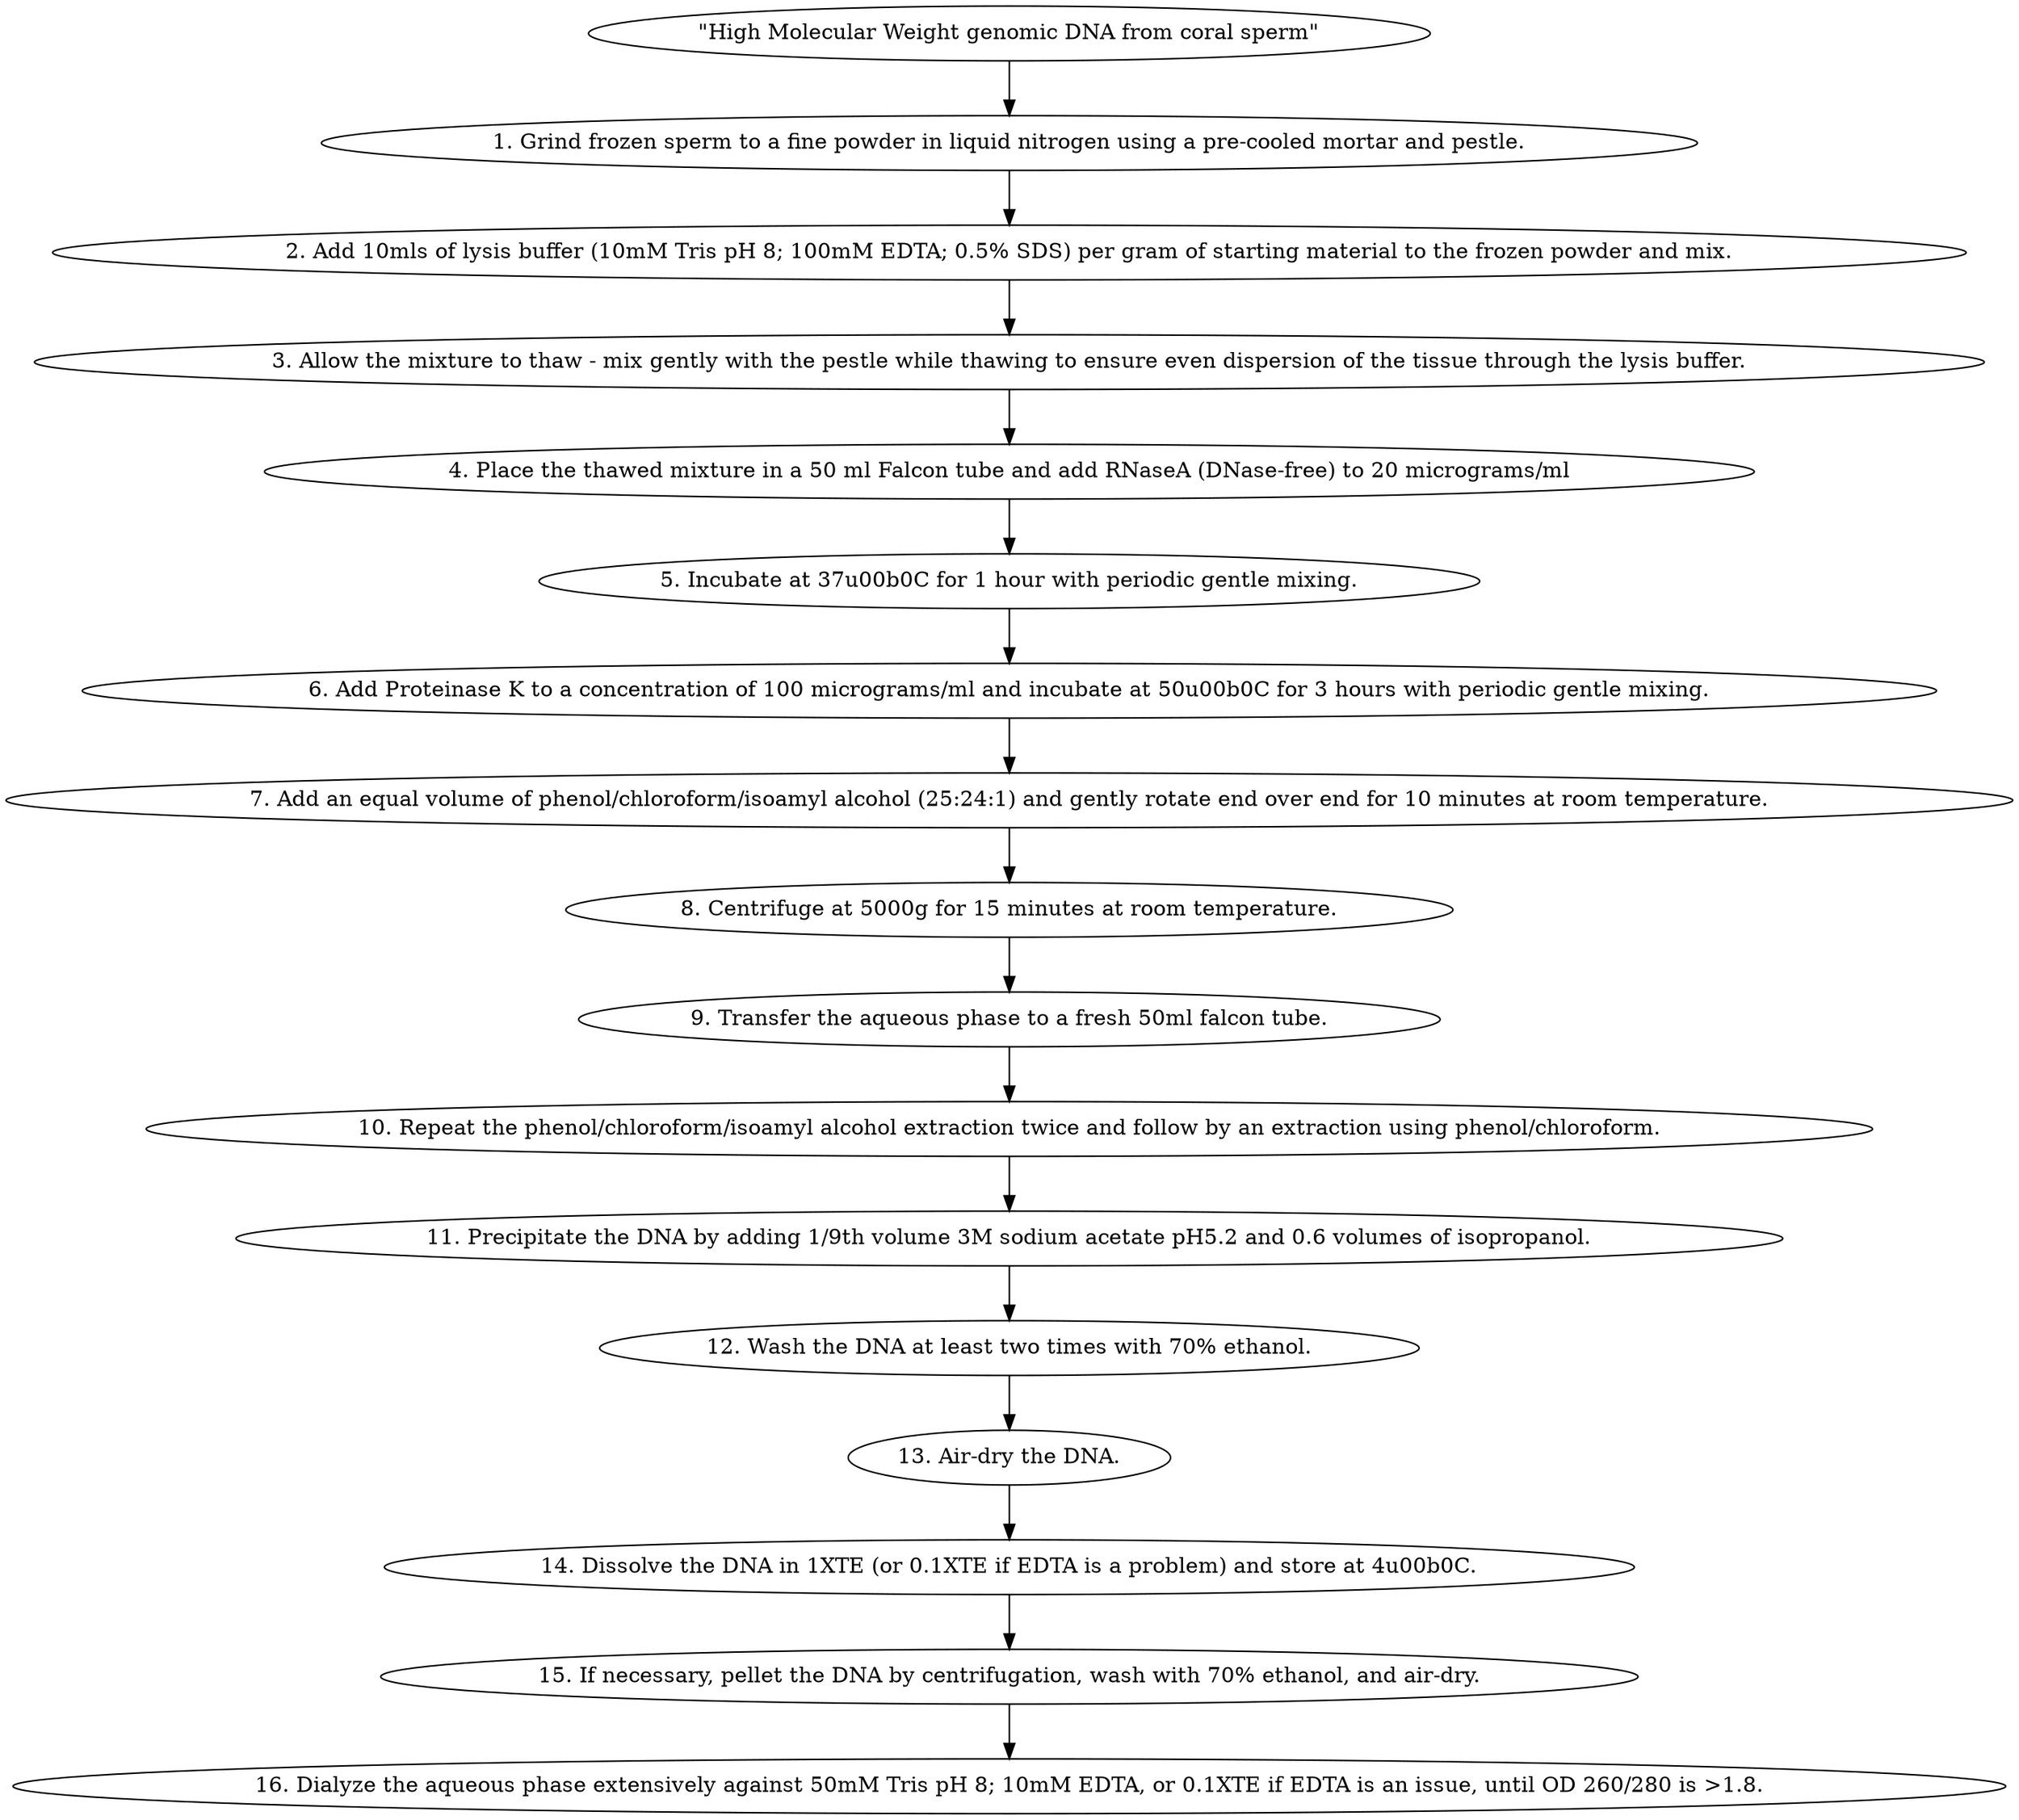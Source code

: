 digraph HighMolecularWeightDNA {
    // Define the title
    Title [label="\"High Molecular Weight genomic DNA from coral sperm\""];
    
    // Define steps
    Step1 [label="1. Grind frozen sperm to a fine powder in liquid nitrogen using a pre-cooled mortar and pestle."];
    Step2 [label="2. Add 10mls of lysis buffer (10mM Tris pH 8; 100mM EDTA; 0.5% SDS) per gram of starting material to the frozen powder and mix."];
    Step3 [label="3. Allow the mixture to thaw - mix gently with the pestle while thawing to ensure even dispersion of the tissue through the lysis buffer."];
    Step4 [label="4. Place the thawed mixture in a 50 ml Falcon tube and add RNaseA (DNase-free) to 20 micrograms/ml"];
    Step5 [label="5. Incubate at 37\u00b0C for 1 hour with periodic gentle mixing."];
    Step6 [label="6. Add Proteinase K to a concentration of 100 micrograms/ml and incubate at 50\u00b0C for 3 hours with periodic gentle mixing."];
    Step7 [label="7. Add an equal volume of phenol/chloroform/isoamyl alcohol (25:24:1) and gently rotate end over end for 10 minutes at room temperature."];
    Step8 [label="8. Centrifuge at 5000g for 15 minutes at room temperature."];
    Step9 [label="9. Transfer the aqueous phase to a fresh 50ml falcon tube."];
    Step10 [label="10. Repeat the phenol/chloroform/isoamyl alcohol extraction twice and follow by an extraction using phenol/chloroform."];
    Step11 [label="11. Precipitate the DNA by adding 1/9th volume 3M sodium acetate pH5.2 and 0.6 volumes of isopropanol."];
    Step12 [label="12. Wash the DNA at least two times with 70% ethanol."];
    Step13 [label="13. Air-dry the DNA."];
    Step14 [label="14. Dissolve the DNA in 1XTE (or 0.1XTE if EDTA is a problem) and store at 4\u00b0C."];
    Step15 [label="15. If necessary, pellet the DNA by centrifugation, wash with 70% ethanol, and air-dry."];
    Step16 [label="16. Dialyze the aqueous phase extensively against 50mM Tris pH 8; 10mM EDTA, or 0.1XTE if EDTA is an issue, until OD 260/280 is >1.8."];

    // Define edges (sequence of steps)
    Title -> Step1;
    Step1 -> Step2;
    Step2 -> Step3;
    Step3 -> Step4;
    Step4 -> Step5;
    Step5 -> Step6;
    Step6 -> Step7;
    Step7 -> Step8;
    Step8 -> Step9;
    Step9 -> Step10;
    Step10 -> Step11;
    Step11 -> Step12;
    Step12 -> Step13;
    Step13 -> Step14;
    Step14 -> Step15;
    Step15 -> Step16;
}
